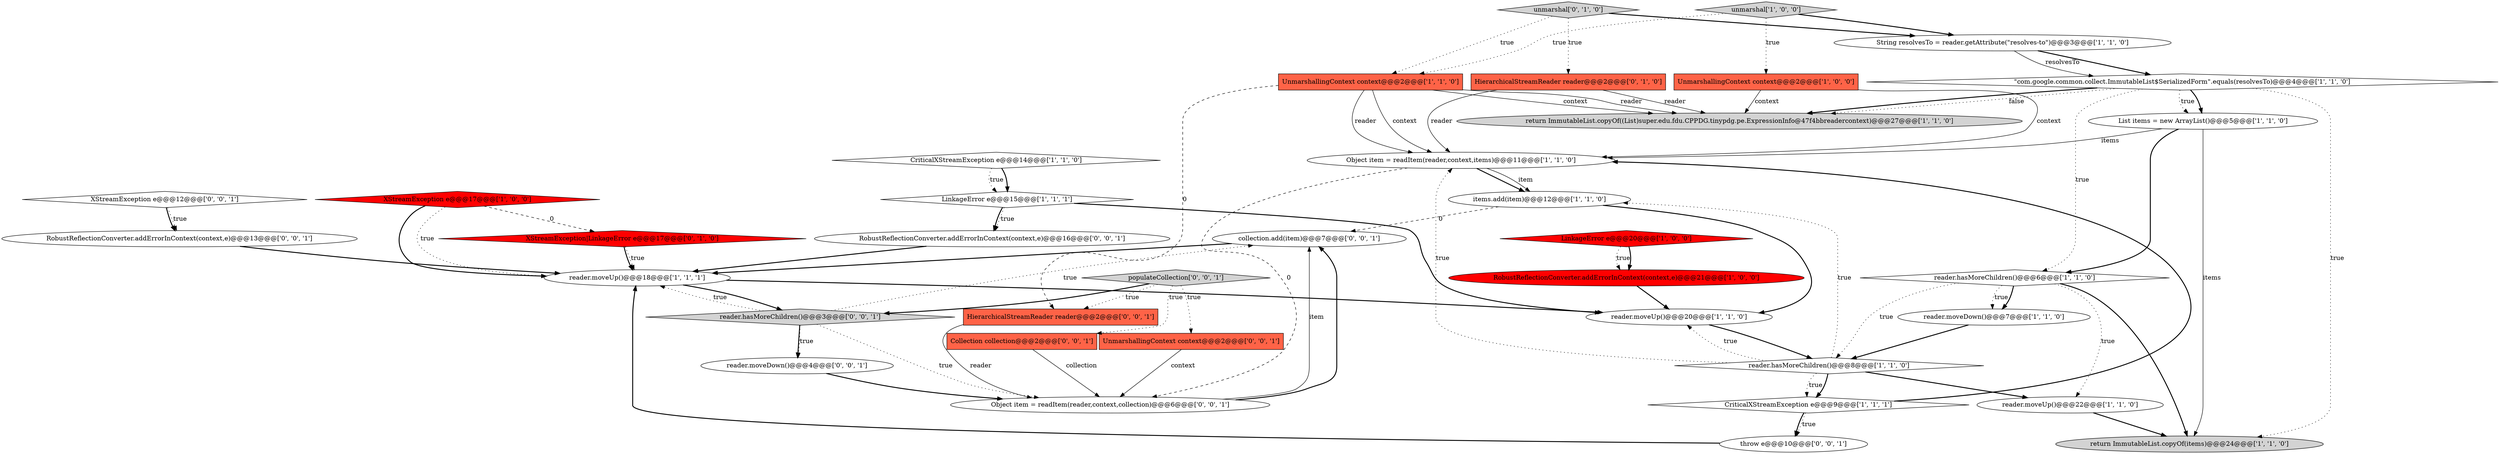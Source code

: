 digraph {
13 [style = filled, label = "return ImmutableList.copyOf((List)super.edu.fdu.CPPDG.tinypdg.pe.ExpressionInfo@47f4bbreadercontext)@@@27@@@['1', '1', '0']", fillcolor = lightgray, shape = ellipse image = "AAA0AAABBB1BBB"];
19 [style = filled, label = "reader.moveDown()@@@7@@@['1', '1', '0']", fillcolor = white, shape = ellipse image = "AAA0AAABBB1BBB"];
17 [style = filled, label = "reader.hasMoreChildren()@@@8@@@['1', '1', '0']", fillcolor = white, shape = diamond image = "AAA0AAABBB1BBB"];
36 [style = filled, label = "populateCollection['0', '0', '1']", fillcolor = lightgray, shape = diamond image = "AAA0AAABBB3BBB"];
9 [style = filled, label = "UnmarshallingContext context@@@2@@@['1', '0', '0']", fillcolor = tomato, shape = box image = "AAA0AAABBB1BBB"];
28 [style = filled, label = "UnmarshallingContext context@@@2@@@['0', '0', '1']", fillcolor = tomato, shape = box image = "AAA0AAABBB3BBB"];
14 [style = filled, label = "UnmarshallingContext context@@@2@@@['1', '1', '0']", fillcolor = tomato, shape = box image = "AAA0AAABBB1BBB"];
27 [style = filled, label = "reader.moveDown()@@@4@@@['0', '0', '1']", fillcolor = white, shape = ellipse image = "AAA0AAABBB3BBB"];
30 [style = filled, label = "throw e@@@10@@@['0', '0', '1']", fillcolor = white, shape = ellipse image = "AAA0AAABBB3BBB"];
34 [style = filled, label = "reader.hasMoreChildren()@@@3@@@['0', '0', '1']", fillcolor = lightgray, shape = diamond image = "AAA0AAABBB3BBB"];
26 [style = filled, label = "XStreamException e@@@12@@@['0', '0', '1']", fillcolor = white, shape = diamond image = "AAA0AAABBB3BBB"];
2 [style = filled, label = "items.add(item)@@@12@@@['1', '1', '0']", fillcolor = white, shape = ellipse image = "AAA0AAABBB1BBB"];
4 [style = filled, label = "Object item = readItem(reader,context,items)@@@11@@@['1', '1', '0']", fillcolor = white, shape = ellipse image = "AAA0AAABBB1BBB"];
21 [style = filled, label = "unmarshal['1', '0', '0']", fillcolor = lightgray, shape = diamond image = "AAA0AAABBB1BBB"];
22 [style = filled, label = "unmarshal['0', '1', '0']", fillcolor = lightgray, shape = diamond image = "AAA0AAABBB2BBB"];
18 [style = filled, label = "return ImmutableList.copyOf(items)@@@24@@@['1', '1', '0']", fillcolor = lightgray, shape = ellipse image = "AAA0AAABBB1BBB"];
8 [style = filled, label = "reader.moveUp()@@@22@@@['1', '1', '0']", fillcolor = white, shape = ellipse image = "AAA0AAABBB1BBB"];
10 [style = filled, label = "RobustReflectionConverter.addErrorInContext(context,e)@@@21@@@['1', '0', '0']", fillcolor = red, shape = ellipse image = "AAA1AAABBB1BBB"];
6 [style = filled, label = "LinkageError e@@@20@@@['1', '0', '0']", fillcolor = red, shape = diamond image = "AAA1AAABBB1BBB"];
5 [style = filled, label = "reader.hasMoreChildren()@@@6@@@['1', '1', '0']", fillcolor = white, shape = diamond image = "AAA0AAABBB1BBB"];
24 [style = filled, label = "XStreamException|LinkageError e@@@17@@@['0', '1', '0']", fillcolor = red, shape = diamond image = "AAA1AAABBB2BBB"];
32 [style = filled, label = "RobustReflectionConverter.addErrorInContext(context,e)@@@13@@@['0', '0', '1']", fillcolor = white, shape = ellipse image = "AAA0AAABBB3BBB"];
0 [style = filled, label = "LinkageError e@@@15@@@['1', '1', '1']", fillcolor = white, shape = diamond image = "AAA0AAABBB1BBB"];
20 [style = filled, label = "reader.moveUp()@@@18@@@['1', '1', '1']", fillcolor = white, shape = ellipse image = "AAA0AAABBB1BBB"];
11 [style = filled, label = "CriticalXStreamException e@@@14@@@['1', '1', '0']", fillcolor = white, shape = diamond image = "AAA0AAABBB1BBB"];
33 [style = filled, label = "collection.add(item)@@@7@@@['0', '0', '1']", fillcolor = white, shape = ellipse image = "AAA0AAABBB3BBB"];
31 [style = filled, label = "HierarchicalStreamReader reader@@@2@@@['0', '0', '1']", fillcolor = tomato, shape = box image = "AAA0AAABBB3BBB"];
25 [style = filled, label = "Collection collection@@@2@@@['0', '0', '1']", fillcolor = tomato, shape = box image = "AAA0AAABBB3BBB"];
7 [style = filled, label = "reader.moveUp()@@@20@@@['1', '1', '0']", fillcolor = white, shape = ellipse image = "AAA0AAABBB1BBB"];
1 [style = filled, label = "List items = new ArrayList()@@@5@@@['1', '1', '0']", fillcolor = white, shape = ellipse image = "AAA0AAABBB1BBB"];
16 [style = filled, label = "CriticalXStreamException e@@@9@@@['1', '1', '1']", fillcolor = white, shape = diamond image = "AAA0AAABBB1BBB"];
23 [style = filled, label = "HierarchicalStreamReader reader@@@2@@@['0', '1', '0']", fillcolor = tomato, shape = box image = "AAA0AAABBB2BBB"];
12 [style = filled, label = "XStreamException e@@@17@@@['1', '0', '0']", fillcolor = red, shape = diamond image = "AAA1AAABBB1BBB"];
29 [style = filled, label = "Object item = readItem(reader,context,collection)@@@6@@@['0', '0', '1']", fillcolor = white, shape = ellipse image = "AAA0AAABBB3BBB"];
35 [style = filled, label = "RobustReflectionConverter.addErrorInContext(context,e)@@@16@@@['0', '0', '1']", fillcolor = white, shape = ellipse image = "AAA0AAABBB3BBB"];
15 [style = filled, label = "String resolvesTo = reader.getAttribute(\"resolves-to\")@@@3@@@['1', '1', '0']", fillcolor = white, shape = ellipse image = "AAA0AAABBB1BBB"];
3 [style = filled, label = "\"com.google.common.collect.ImmutableList$SerializedForm\".equals(resolvesTo)@@@4@@@['1', '1', '0']", fillcolor = white, shape = diamond image = "AAA0AAABBB1BBB"];
1->5 [style = bold, label=""];
5->17 [style = dotted, label="true"];
17->8 [style = bold, label=""];
28->29 [style = solid, label="context"];
1->18 [style = solid, label="items"];
9->13 [style = solid, label="context"];
22->15 [style = bold, label=""];
7->17 [style = bold, label=""];
26->32 [style = bold, label=""];
33->20 [style = bold, label=""];
22->23 [style = dotted, label="true"];
3->1 [style = bold, label=""];
35->20 [style = bold, label=""];
1->4 [style = solid, label="items"];
8->18 [style = bold, label=""];
30->20 [style = bold, label=""];
20->34 [style = bold, label=""];
21->15 [style = bold, label=""];
5->19 [style = dotted, label="true"];
17->4 [style = dotted, label="true"];
16->30 [style = dotted, label="true"];
4->29 [style = dashed, label="0"];
0->35 [style = dotted, label="true"];
29->33 [style = solid, label="item"];
12->20 [style = bold, label=""];
34->29 [style = dotted, label="true"];
5->18 [style = bold, label=""];
19->17 [style = bold, label=""];
4->2 [style = bold, label=""];
34->20 [style = dotted, label="true"];
36->28 [style = dotted, label="true"];
15->3 [style = bold, label=""];
10->7 [style = bold, label=""];
9->4 [style = solid, label="context"];
36->31 [style = dotted, label="true"];
22->14 [style = dotted, label="true"];
0->7 [style = bold, label=""];
24->20 [style = bold, label=""];
23->13 [style = solid, label="reader"];
17->16 [style = dotted, label="true"];
4->2 [style = solid, label="item"];
5->19 [style = bold, label=""];
6->10 [style = dotted, label="true"];
11->0 [style = bold, label=""];
29->33 [style = bold, label=""];
3->5 [style = dotted, label="true"];
12->20 [style = dotted, label="true"];
21->9 [style = dotted, label="true"];
34->27 [style = dotted, label="true"];
26->32 [style = dotted, label="true"];
25->29 [style = solid, label="collection"];
6->10 [style = bold, label=""];
16->30 [style = bold, label=""];
3->18 [style = dotted, label="true"];
11->0 [style = dotted, label="true"];
24->20 [style = dotted, label="true"];
34->33 [style = dotted, label="true"];
21->14 [style = dotted, label="true"];
12->24 [style = dashed, label="0"];
23->4 [style = solid, label="reader"];
14->4 [style = solid, label="reader"];
3->13 [style = bold, label=""];
0->35 [style = bold, label=""];
14->4 [style = solid, label="context"];
17->2 [style = dotted, label="true"];
17->7 [style = dotted, label="true"];
2->33 [style = dashed, label="0"];
2->7 [style = bold, label=""];
27->29 [style = bold, label=""];
14->13 [style = solid, label="context"];
16->4 [style = bold, label=""];
15->3 [style = solid, label="resolvesTo"];
20->7 [style = bold, label=""];
34->27 [style = bold, label=""];
14->13 [style = solid, label="reader"];
3->13 [style = dotted, label="false"];
32->20 [style = bold, label=""];
3->1 [style = dotted, label="true"];
5->8 [style = dotted, label="true"];
36->34 [style = bold, label=""];
36->25 [style = dotted, label="true"];
17->16 [style = bold, label=""];
31->29 [style = solid, label="reader"];
14->31 [style = dashed, label="0"];
}
